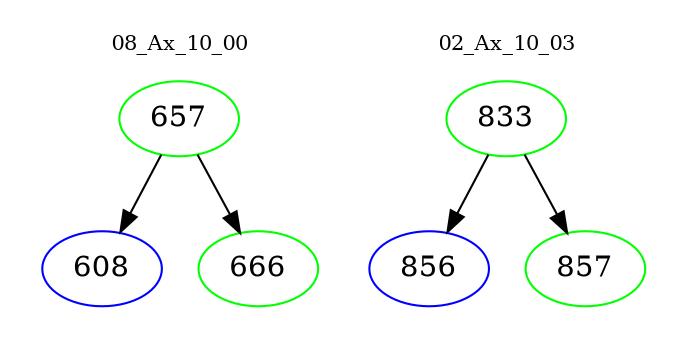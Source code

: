 digraph{
subgraph cluster_0 {
color = white
label = "08_Ax_10_00";
fontsize=10;
T0_657 [label="657", color="green"]
T0_657 -> T0_608 [color="black"]
T0_608 [label="608", color="blue"]
T0_657 -> T0_666 [color="black"]
T0_666 [label="666", color="green"]
}
subgraph cluster_1 {
color = white
label = "02_Ax_10_03";
fontsize=10;
T1_833 [label="833", color="green"]
T1_833 -> T1_856 [color="black"]
T1_856 [label="856", color="blue"]
T1_833 -> T1_857 [color="black"]
T1_857 [label="857", color="green"]
}
}
